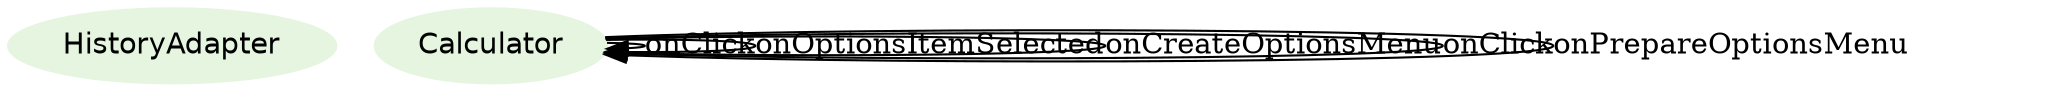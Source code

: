 digraph {
fontname="Helvetica";
node[style=filled, fontname="Helvetica", colorscheme=greens3, color=1];
HistoryAdapter;
Calculator;
Calculator -> Calculator[label="onClick"];
Calculator -> Calculator[label="onOptionsItemSelected"];
Calculator -> Calculator[label="onCreateOptionsMenu"];
Calculator -> Calculator[label="onClick"];
Calculator -> Calculator[label="onPrepareOptionsMenu"];
}